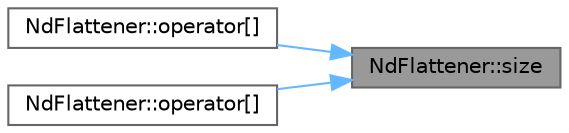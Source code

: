 digraph "NdFlattener::size"
{
 // LATEX_PDF_SIZE
  bgcolor="transparent";
  edge [fontname=Helvetica,fontsize=10,labelfontname=Helvetica,labelfontsize=10];
  node [fontname=Helvetica,fontsize=10,shape=box,height=0.2,width=0.4];
  rankdir="RL";
  Node1 [id="Node000001",label="NdFlattener::size",height=0.2,width=0.4,color="gray40", fillcolor="grey60", style="filled", fontcolor="black",tooltip=" "];
  Node1 -> Node2 [id="edge1_Node000001_Node000002",dir="back",color="steelblue1",style="solid",tooltip=" "];
  Node2 [id="Node000002",label="NdFlattener::operator[]",height=0.2,width=0.4,color="grey40", fillcolor="white", style="filled",URL="$classNdFlattener.html#a3204ed42d4b7c5ff1f9a19d60069da62",tooltip="Look-up with IndexAccumulator, non-const version."];
  Node1 -> Node3 [id="edge2_Node000001_Node000003",dir="back",color="steelblue1",style="solid",tooltip=" "];
  Node3 [id="Node000003",label="NdFlattener::operator[]",height=0.2,width=0.4,color="grey40", fillcolor="white", style="filled",URL="$classNdFlattener.html#aa309084d7c973c379354e0d24213b483",tooltip="Look-up with IndexAccumulator, const version."];
}
